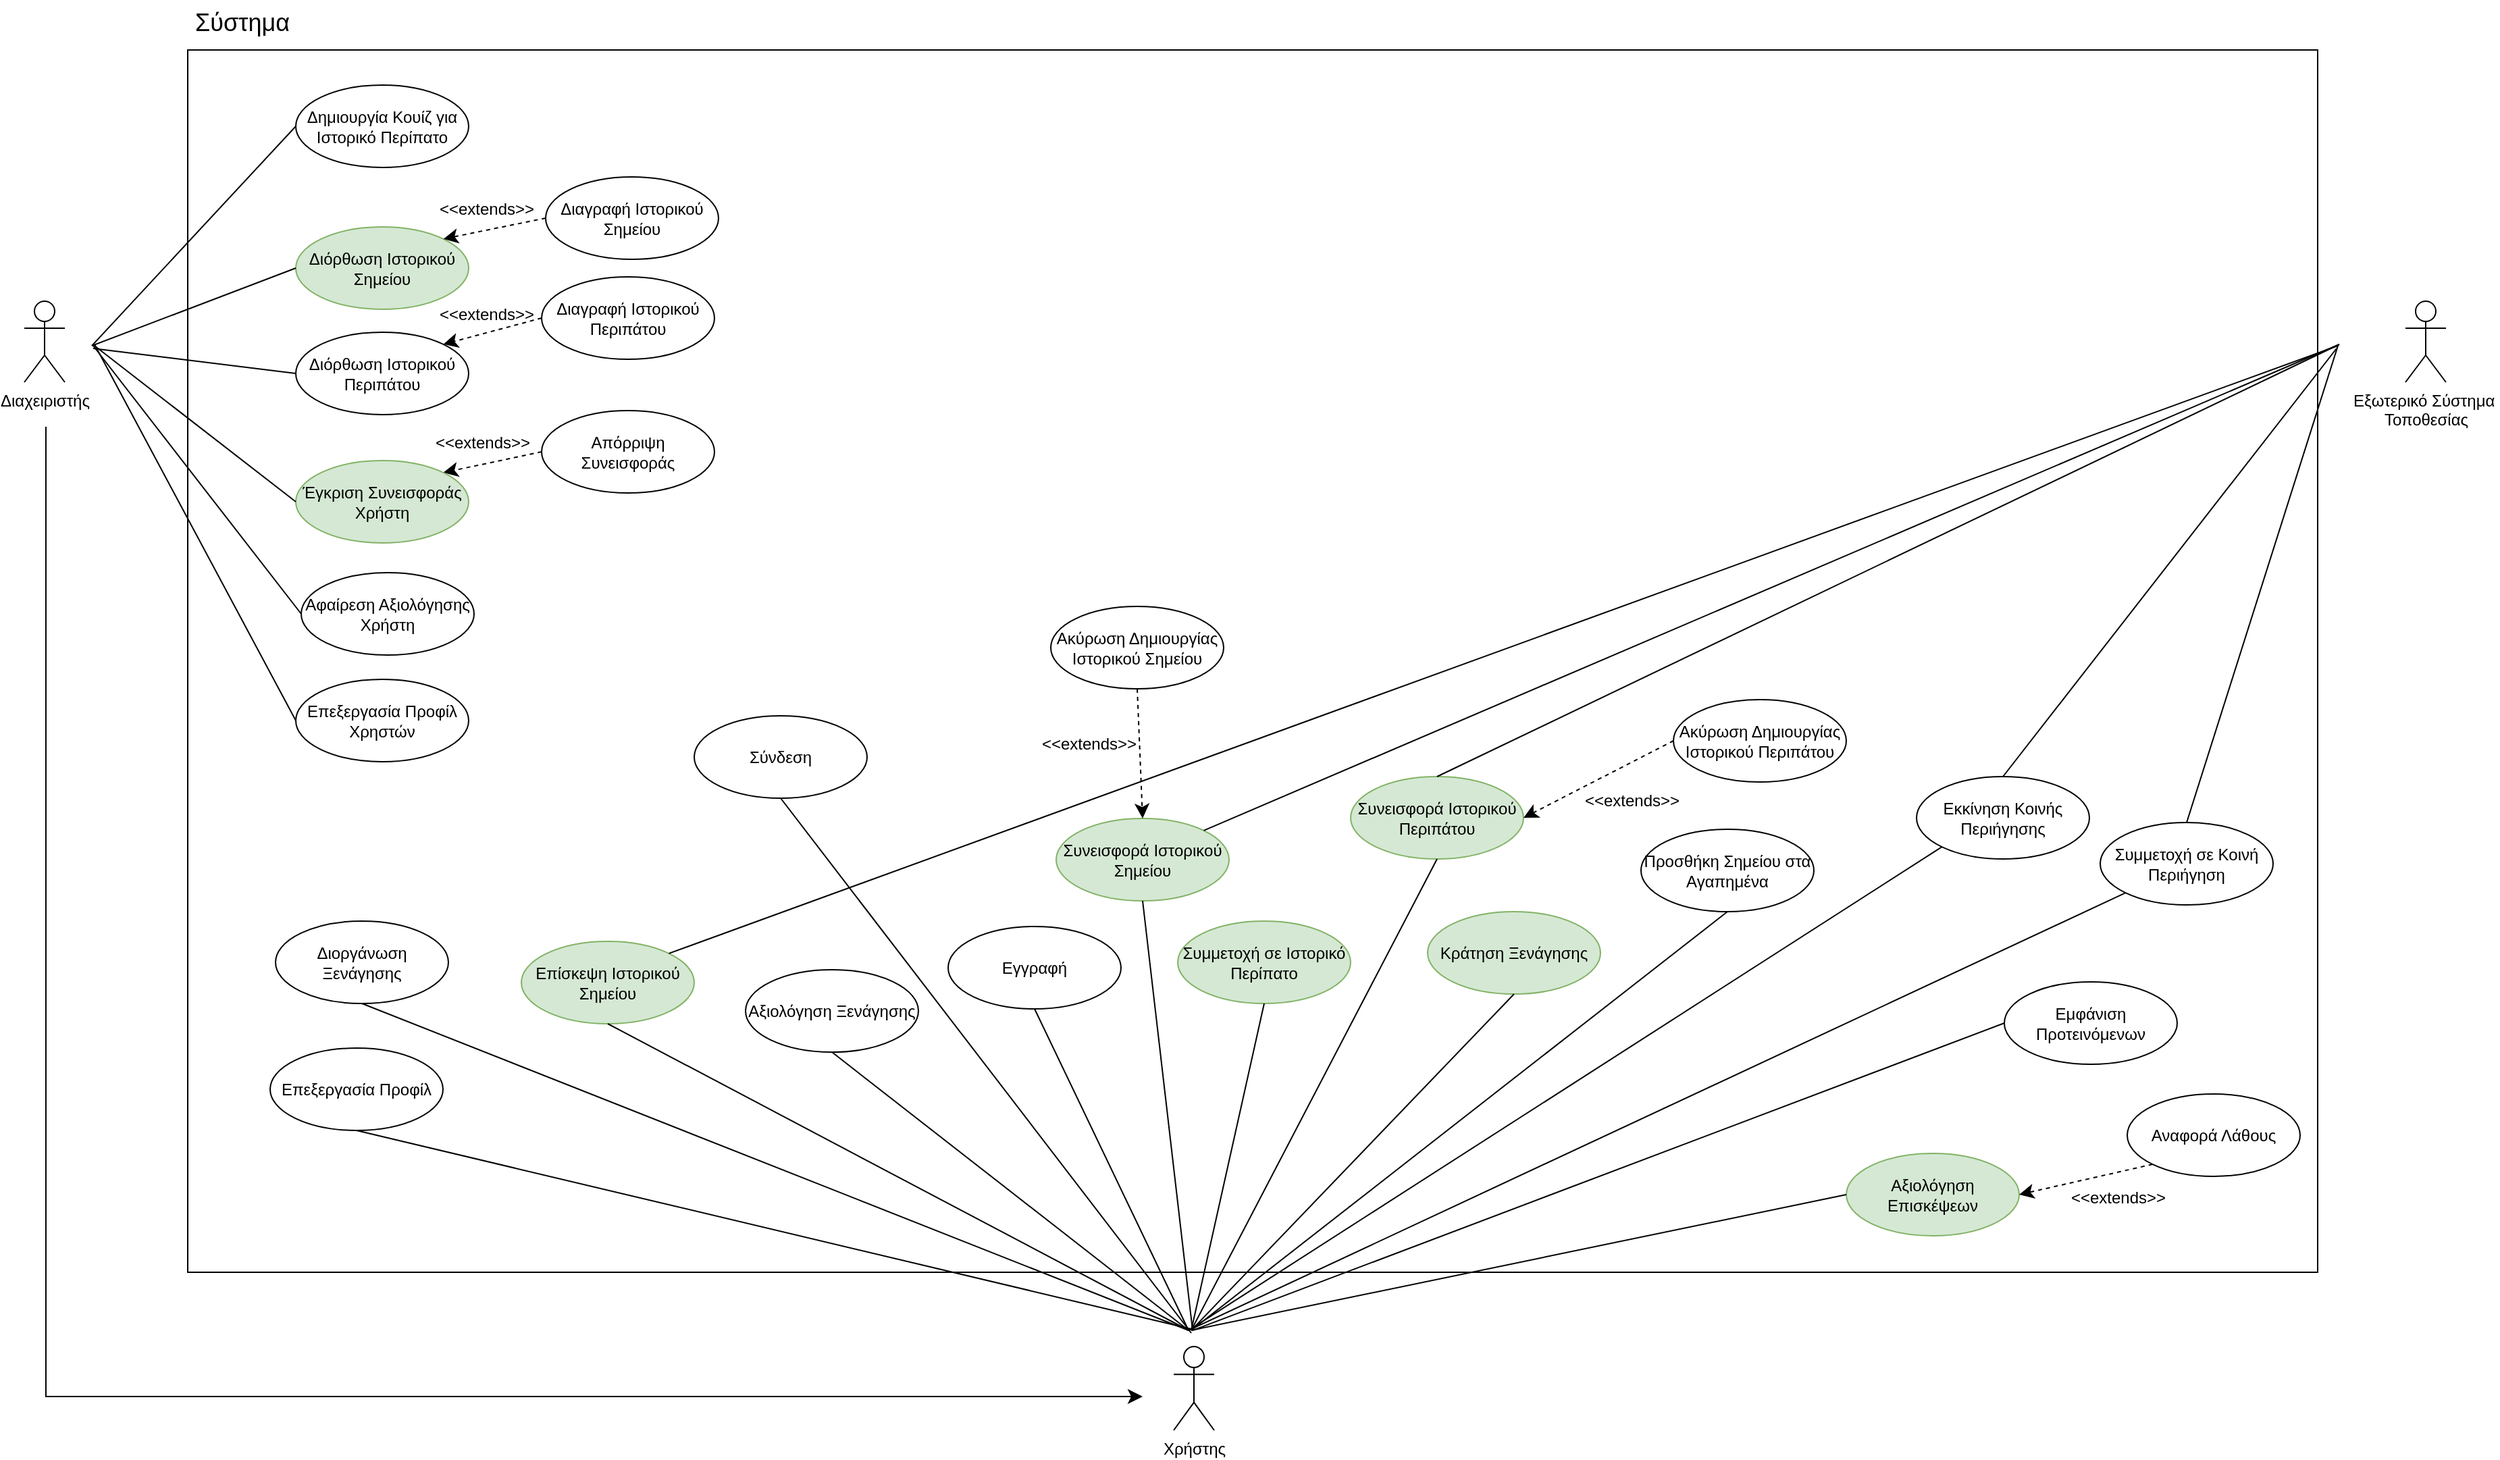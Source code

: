 <mxfile version="24.2.3" type="device">
  <diagram name="Page-1" id="uMqA1R6x-6Gs1QEI-oIA">
    <mxGraphModel dx="2309" dy="1489" grid="0" gridSize="10" guides="1" tooltips="1" connect="1" arrows="1" fold="1" page="0" pageScale="1" pageWidth="827" pageHeight="1169" math="0" shadow="0">
      <root>
        <mxCell id="0" />
        <mxCell id="1" parent="0" />
        <mxCell id="FWMYH-VB2yFF3loCDDfO-70" value="" style="rounded=0;whiteSpace=wrap;html=1;fillColor=none;" parent="1" vertex="1">
          <mxGeometry x="-171" y="-266" width="1577" height="905" as="geometry" />
        </mxCell>
        <mxCell id="FWMYH-VB2yFF3loCDDfO-71" value="Δημιουργία Κουίζ για&lt;br&gt;Ιστορικό Περίπατο" style="ellipse;whiteSpace=wrap;html=1;" parent="1" vertex="1">
          <mxGeometry x="-91" y="-240" width="128" height="61" as="geometry" />
        </mxCell>
        <mxCell id="FWMYH-VB2yFF3loCDDfO-72" value="Διαχειριστής" style="shape=umlActor;verticalLabelPosition=bottom;verticalAlign=top;html=1;outlineConnect=0;" parent="1" vertex="1">
          <mxGeometry x="-292" y="-80" width="30" height="60" as="geometry" />
        </mxCell>
        <mxCell id="FWMYH-VB2yFF3loCDDfO-73" value="Χρήστης" style="shape=umlActor;verticalLabelPosition=bottom;verticalAlign=top;html=1;outlineConnect=0;" parent="1" vertex="1">
          <mxGeometry x="559" y="694" width="30" height="62" as="geometry" />
        </mxCell>
        <mxCell id="FWMYH-VB2yFF3loCDDfO-74" value="&lt;div&gt;Εξωτερικό Σύστημα&amp;nbsp;&lt;/div&gt;&lt;div&gt;Τοποθεσίας&lt;/div&gt;" style="shape=umlActor;verticalLabelPosition=bottom;verticalAlign=top;html=1;outlineConnect=0;" parent="1" vertex="1">
          <mxGeometry x="1471" y="-80" width="30" height="60" as="geometry" />
        </mxCell>
        <mxCell id="FWMYH-VB2yFF3loCDDfO-75" value="Διόρθωση Ιστορικού Σημείου" style="ellipse;whiteSpace=wrap;html=1;fillColor=#d5e8d4;strokeColor=#82b366;" parent="1" vertex="1">
          <mxGeometry x="-91" y="-135" width="128" height="61" as="geometry" />
        </mxCell>
        <mxCell id="FWMYH-VB2yFF3loCDDfO-76" value="Διαγραφή Ιστορικού Σημείου" style="ellipse;whiteSpace=wrap;html=1;" parent="1" vertex="1">
          <mxGeometry x="94" y="-172" width="128" height="61" as="geometry" />
        </mxCell>
        <mxCell id="FWMYH-VB2yFF3loCDDfO-77" style="edgeStyle=none;curved=1;rounded=0;orthogonalLoop=1;jettySize=auto;html=1;exitX=0;exitY=0.5;exitDx=0;exitDy=0;entryX=1;entryY=0;entryDx=0;entryDy=0;fontSize=12;startSize=8;endSize=8;dashed=1;" parent="1" source="FWMYH-VB2yFF3loCDDfO-78" target="FWMYH-VB2yFF3loCDDfO-80" edge="1">
          <mxGeometry relative="1" as="geometry" />
        </mxCell>
        <mxCell id="FWMYH-VB2yFF3loCDDfO-78" value="Απόρριψη Συνεισφοράς" style="ellipse;whiteSpace=wrap;html=1;" parent="1" vertex="1">
          <mxGeometry x="91" y="1" width="128" height="61" as="geometry" />
        </mxCell>
        <mxCell id="FWMYH-VB2yFF3loCDDfO-80" value="Έγκριση Συνεισφοράς Χρήστη" style="ellipse;whiteSpace=wrap;html=1;fillColor=#d5e8d4;strokeColor=#82b366;" parent="1" vertex="1">
          <mxGeometry x="-91" y="38" width="128" height="61" as="geometry" />
        </mxCell>
        <mxCell id="FWMYH-VB2yFF3loCDDfO-81" value="Αφαίρεση Αξιολόγησης Χρήστη" style="ellipse;whiteSpace=wrap;html=1;" parent="1" vertex="1">
          <mxGeometry x="-87" y="121" width="128" height="61" as="geometry" />
        </mxCell>
        <mxCell id="FWMYH-VB2yFF3loCDDfO-82" value="Επεξεργασία Προφίλ Χρηστών" style="ellipse;whiteSpace=wrap;html=1;" parent="1" vertex="1">
          <mxGeometry x="-91" y="200" width="128" height="61" as="geometry" />
        </mxCell>
        <mxCell id="FWMYH-VB2yFF3loCDDfO-83" value="" style="endArrow=none;html=1;rounded=0;fontSize=12;startSize=8;endSize=8;curved=1;entryX=0;entryY=0.5;entryDx=0;entryDy=0;" parent="1" target="FWMYH-VB2yFF3loCDDfO-71" edge="1">
          <mxGeometry width="50" height="50" relative="1" as="geometry">
            <mxPoint x="-242" y="-47" as="sourcePoint" />
            <mxPoint x="-115" y="-108" as="targetPoint" />
          </mxGeometry>
        </mxCell>
        <mxCell id="FWMYH-VB2yFF3loCDDfO-84" value="" style="endArrow=none;html=1;rounded=0;fontSize=12;startSize=8;endSize=8;curved=1;entryX=0;entryY=0.5;entryDx=0;entryDy=0;" parent="1" target="FWMYH-VB2yFF3loCDDfO-75" edge="1">
          <mxGeometry width="50" height="50" relative="1" as="geometry">
            <mxPoint x="-242" y="-47" as="sourcePoint" />
            <mxPoint x="-115" y="-108" as="targetPoint" />
          </mxGeometry>
        </mxCell>
        <mxCell id="FWMYH-VB2yFF3loCDDfO-85" value="" style="endArrow=none;html=1;rounded=0;fontSize=12;startSize=8;endSize=8;curved=1;entryX=0;entryY=0.5;entryDx=0;entryDy=0;" parent="1" target="FWMYH-VB2yFF3loCDDfO-81" edge="1">
          <mxGeometry width="50" height="50" relative="1" as="geometry">
            <mxPoint x="-241" y="-47" as="sourcePoint" />
            <mxPoint x="-230" y="92" as="targetPoint" />
          </mxGeometry>
        </mxCell>
        <mxCell id="FWMYH-VB2yFF3loCDDfO-86" value="" style="endArrow=none;html=1;rounded=0;fontSize=12;startSize=8;endSize=8;curved=1;entryX=0.5;entryY=1;entryDx=0;entryDy=0;" parent="1" target="FWMYH-VB2yFF3loCDDfO-93" edge="1">
          <mxGeometry width="50" height="50" relative="1" as="geometry">
            <mxPoint x="570" y="682" as="sourcePoint" />
            <mxPoint x="-148" y="374" as="targetPoint" />
          </mxGeometry>
        </mxCell>
        <mxCell id="FWMYH-VB2yFF3loCDDfO-87" value="" style="endArrow=none;html=1;rounded=0;fontSize=12;startSize=8;endSize=8;curved=1;entryX=0;entryY=0.5;entryDx=0;entryDy=0;" parent="1" target="FWMYH-VB2yFF3loCDDfO-80" edge="1">
          <mxGeometry width="50" height="50" relative="1" as="geometry">
            <mxPoint x="-240" y="-47" as="sourcePoint" />
            <mxPoint x="-139" y="40" as="targetPoint" />
          </mxGeometry>
        </mxCell>
        <mxCell id="FWMYH-VB2yFF3loCDDfO-88" value="" style="endArrow=none;html=1;rounded=0;fontSize=12;startSize=8;endSize=8;curved=1;entryX=0;entryY=0.5;entryDx=0;entryDy=0;" parent="1" target="FWMYH-VB2yFF3loCDDfO-82" edge="1">
          <mxGeometry width="50" height="50" relative="1" as="geometry">
            <mxPoint x="-240" y="-48" as="sourcePoint" />
            <mxPoint x="-117" y="192" as="targetPoint" />
          </mxGeometry>
        </mxCell>
        <mxCell id="FWMYH-VB2yFF3loCDDfO-89" style="edgeStyle=none;curved=1;rounded=0;orthogonalLoop=1;jettySize=auto;html=1;exitX=0;exitY=0.5;exitDx=0;exitDy=0;entryX=1;entryY=0;entryDx=0;entryDy=0;fontSize=12;startSize=8;endSize=8;dashed=1;" parent="1" source="FWMYH-VB2yFF3loCDDfO-76" target="FWMYH-VB2yFF3loCDDfO-75" edge="1">
          <mxGeometry relative="1" as="geometry">
            <mxPoint x="89" y="-103" as="sourcePoint" />
            <mxPoint x="25" y="-69" as="targetPoint" />
          </mxGeometry>
        </mxCell>
        <mxCell id="FWMYH-VB2yFF3loCDDfO-91" value="&lt;font style=&quot;font-size: 12px;&quot;&gt;&amp;lt;&amp;lt;&lt;font style=&quot;font-size: 12px;&quot;&gt;extends&amp;gt;&amp;gt;&lt;/font&gt;&lt;/font&gt;" style="text;html=1;align=center;verticalAlign=middle;resizable=0;points=[];autosize=1;strokeColor=none;fillColor=none;fontSize=16;" parent="1" vertex="1">
          <mxGeometry x="3" y="7" width="88" height="31" as="geometry" />
        </mxCell>
        <mxCell id="FWMYH-VB2yFF3loCDDfO-92" value="&lt;font style=&quot;font-size: 12px;&quot;&gt;&amp;lt;&amp;lt;&lt;font style=&quot;font-size: 12px;&quot;&gt;extends&amp;gt;&amp;gt;&lt;/font&gt;&lt;/font&gt;" style="text;html=1;align=center;verticalAlign=middle;resizable=0;points=[];autosize=1;strokeColor=none;fillColor=none;fontSize=16;" parent="1" vertex="1">
          <mxGeometry x="6" y="-166" width="88" height="31" as="geometry" />
        </mxCell>
        <mxCell id="FWMYH-VB2yFF3loCDDfO-93" value="Διοργάνωση Ξενάγησης" style="ellipse;whiteSpace=wrap;html=1;" parent="1" vertex="1">
          <mxGeometry x="-106" y="379" width="128" height="61" as="geometry" />
        </mxCell>
        <mxCell id="FWMYH-VB2yFF3loCDDfO-94" value="Επεξεργασία Προφίλ" style="ellipse;whiteSpace=wrap;html=1;" parent="1" vertex="1">
          <mxGeometry x="-110" y="473" width="128" height="61" as="geometry" />
        </mxCell>
        <mxCell id="FWMYH-VB2yFF3loCDDfO-95" value="Επίσκεψη Ιστορικού Σημείου" style="ellipse;whiteSpace=wrap;html=1;fillColor=#d5e8d4;strokeColor=#82b366;" parent="1" vertex="1">
          <mxGeometry x="76" y="394" width="128" height="61" as="geometry" />
        </mxCell>
        <mxCell id="FWMYH-VB2yFF3loCDDfO-97" value="Σύνδεση" style="ellipse;whiteSpace=wrap;html=1;" parent="1" vertex="1">
          <mxGeometry x="204" y="227" width="128" height="61" as="geometry" />
        </mxCell>
        <mxCell id="FWMYH-VB2yFF3loCDDfO-98" value="Αξιολόγηση Ξενάγησης" style="ellipse;whiteSpace=wrap;html=1;" parent="1" vertex="1">
          <mxGeometry x="242" y="415" width="128" height="61" as="geometry" />
        </mxCell>
        <mxCell id="FWMYH-VB2yFF3loCDDfO-99" value="Συνεισφορά Ιστορικού Σημείου" style="ellipse;whiteSpace=wrap;html=1;fillColor=#d5e8d4;strokeColor=#82b366;" parent="1" vertex="1">
          <mxGeometry x="472" y="303" width="128" height="61" as="geometry" />
        </mxCell>
        <mxCell id="FWMYH-VB2yFF3loCDDfO-100" value="Συμμετοχή σε Ιστορικό Περίπατο" style="ellipse;whiteSpace=wrap;html=1;fillColor=#d5e8d4;strokeColor=#82b366;" parent="1" vertex="1">
          <mxGeometry x="562" y="379" width="128" height="61" as="geometry" />
        </mxCell>
        <mxCell id="FWMYH-VB2yFF3loCDDfO-101" value="Συνεισφορά Ιστορικού Περιπάτου" style="ellipse;whiteSpace=wrap;html=1;fillColor=#d5e8d4;strokeColor=#82b366;" parent="1" vertex="1">
          <mxGeometry x="690" y="272" width="128" height="61" as="geometry" />
        </mxCell>
        <mxCell id="FWMYH-VB2yFF3loCDDfO-102" value="Κράτηση Ξενάγησης" style="ellipse;whiteSpace=wrap;html=1;fillColor=#d5e8d4;strokeColor=#82b366;" parent="1" vertex="1">
          <mxGeometry x="747" y="372" width="128" height="61" as="geometry" />
        </mxCell>
        <mxCell id="FWMYH-VB2yFF3loCDDfO-104" style="edgeStyle=none;curved=1;rounded=0;orthogonalLoop=1;jettySize=auto;html=1;exitX=0;exitY=0.5;exitDx=0;exitDy=0;entryX=1;entryY=0.5;entryDx=0;entryDy=0;fontSize=12;startSize=8;endSize=8;dashed=1;" parent="1" source="FWMYH-VB2yFF3loCDDfO-105" target="FWMYH-VB2yFF3loCDDfO-101" edge="1">
          <mxGeometry relative="1" as="geometry" />
        </mxCell>
        <mxCell id="FWMYH-VB2yFF3loCDDfO-105" value="Ακύρωση Δημιουργίας Ιστορικού Περιπάτου" style="ellipse;whiteSpace=wrap;html=1;" parent="1" vertex="1">
          <mxGeometry x="929" y="215" width="128" height="61" as="geometry" />
        </mxCell>
        <mxCell id="FWMYH-VB2yFF3loCDDfO-106" style="edgeStyle=none;curved=1;rounded=0;orthogonalLoop=1;jettySize=auto;html=1;exitX=0.5;exitY=1;exitDx=0;exitDy=0;entryX=0.5;entryY=0;entryDx=0;entryDy=0;fontSize=12;startSize=8;endSize=8;dashed=1;" parent="1" source="FWMYH-VB2yFF3loCDDfO-107" target="FWMYH-VB2yFF3loCDDfO-99" edge="1">
          <mxGeometry relative="1" as="geometry" />
        </mxCell>
        <mxCell id="FWMYH-VB2yFF3loCDDfO-107" value="Ακύρωση Δημιουργίας Ιστορικού Σημείου" style="ellipse;whiteSpace=wrap;html=1;" parent="1" vertex="1">
          <mxGeometry x="468" y="146" width="128" height="61" as="geometry" />
        </mxCell>
        <mxCell id="FWMYH-VB2yFF3loCDDfO-108" value="Προσθήκη Σημείου στα Αγαπημένα" style="ellipse;whiteSpace=wrap;html=1;" parent="1" vertex="1">
          <mxGeometry x="905" y="311" width="128" height="61" as="geometry" />
        </mxCell>
        <mxCell id="FWMYH-VB2yFF3loCDDfO-109" value="Εκκίνηση Κοινής Περιήγησης" style="ellipse;whiteSpace=wrap;html=1;" parent="1" vertex="1">
          <mxGeometry x="1109" y="272" width="128" height="61" as="geometry" />
        </mxCell>
        <mxCell id="FWMYH-VB2yFF3loCDDfO-110" value="Συμμετοχή σε Κοινή Περιήγηση" style="ellipse;whiteSpace=wrap;html=1;" parent="1" vertex="1">
          <mxGeometry x="1245" y="306" width="128" height="61" as="geometry" />
        </mxCell>
        <mxCell id="FWMYH-VB2yFF3loCDDfO-111" value="Αξιολόγηση Επισκέψεων" style="ellipse;whiteSpace=wrap;html=1;fillColor=#d5e8d4;strokeColor=#82b366;" parent="1" vertex="1">
          <mxGeometry x="1057" y="551" width="128" height="61" as="geometry" />
        </mxCell>
        <mxCell id="FWMYH-VB2yFF3loCDDfO-112" value="" style="endArrow=none;html=1;rounded=0;fontSize=12;startSize=8;endSize=8;curved=1;entryX=0.5;entryY=1;entryDx=0;entryDy=0;" parent="1" target="FWMYH-VB2yFF3loCDDfO-95" edge="1">
          <mxGeometry width="50" height="50" relative="1" as="geometry">
            <mxPoint x="570" y="682" as="sourcePoint" />
            <mxPoint x="443" y="541" as="targetPoint" />
          </mxGeometry>
        </mxCell>
        <mxCell id="FWMYH-VB2yFF3loCDDfO-113" value="" style="endArrow=none;html=1;rounded=0;fontSize=12;startSize=8;endSize=8;curved=1;entryX=0.5;entryY=1;entryDx=0;entryDy=0;" parent="1" target="FWMYH-VB2yFF3loCDDfO-98" edge="1">
          <mxGeometry width="50" height="50" relative="1" as="geometry">
            <mxPoint x="570" y="682" as="sourcePoint" />
            <mxPoint x="443" y="543" as="targetPoint" />
          </mxGeometry>
        </mxCell>
        <mxCell id="FWMYH-VB2yFF3loCDDfO-114" value="" style="endArrow=none;html=1;rounded=0;fontSize=12;startSize=8;endSize=8;curved=1;entryX=0.5;entryY=1;entryDx=0;entryDy=0;" parent="1" target="FWMYH-VB2yFF3loCDDfO-97" edge="1">
          <mxGeometry width="50" height="50" relative="1" as="geometry">
            <mxPoint x="572" y="684" as="sourcePoint" />
            <mxPoint x="871.373" y="495.998" as="targetPoint" />
          </mxGeometry>
        </mxCell>
        <mxCell id="FWMYH-VB2yFF3loCDDfO-115" value="" style="endArrow=none;html=1;rounded=0;fontSize=12;startSize=8;endSize=8;curved=1;entryX=0.5;entryY=1;entryDx=0;entryDy=0;" parent="1" target="FWMYH-VB2yFF3loCDDfO-100" edge="1">
          <mxGeometry width="50" height="50" relative="1" as="geometry">
            <mxPoint x="572" y="682" as="sourcePoint" />
            <mxPoint x="445" y="543" as="targetPoint" />
          </mxGeometry>
        </mxCell>
        <mxCell id="FWMYH-VB2yFF3loCDDfO-116" value="" style="endArrow=none;html=1;rounded=0;fontSize=12;startSize=8;endSize=8;curved=1;entryX=0.5;entryY=1;entryDx=0;entryDy=0;" parent="1" target="FWMYH-VB2yFF3loCDDfO-94" edge="1">
          <mxGeometry width="50" height="50" relative="1" as="geometry">
            <mxPoint x="572" y="681" as="sourcePoint" />
            <mxPoint x="443" y="541" as="targetPoint" />
          </mxGeometry>
        </mxCell>
        <mxCell id="FWMYH-VB2yFF3loCDDfO-117" value="" style="endArrow=none;html=1;rounded=0;fontSize=12;startSize=8;endSize=8;curved=1;entryX=0.5;entryY=1;entryDx=0;entryDy=0;" parent="1" target="FWMYH-VB2yFF3loCDDfO-102" edge="1">
          <mxGeometry width="50" height="50" relative="1" as="geometry">
            <mxPoint x="572" y="682" as="sourcePoint" />
            <mxPoint x="753" y="549" as="targetPoint" />
          </mxGeometry>
        </mxCell>
        <mxCell id="FWMYH-VB2yFF3loCDDfO-119" value="" style="endArrow=none;html=1;rounded=0;fontSize=12;startSize=8;endSize=8;curved=1;entryX=0;entryY=1;entryDx=0;entryDy=0;" parent="1" target="FWMYH-VB2yFF3loCDDfO-110" edge="1">
          <mxGeometry width="50" height="50" relative="1" as="geometry">
            <mxPoint x="570" y="682" as="sourcePoint" />
            <mxPoint x="1250" y="405" as="targetPoint" />
          </mxGeometry>
        </mxCell>
        <mxCell id="FWMYH-VB2yFF3loCDDfO-120" value="" style="endArrow=none;html=1;rounded=0;fontSize=12;startSize=8;endSize=8;curved=1;entryX=0.5;entryY=1;entryDx=0;entryDy=0;" parent="1" target="FWMYH-VB2yFF3loCDDfO-108" edge="1">
          <mxGeometry width="50" height="50" relative="1" as="geometry">
            <mxPoint x="572" y="682" as="sourcePoint" />
            <mxPoint x="897" y="591" as="targetPoint" />
          </mxGeometry>
        </mxCell>
        <mxCell id="FWMYH-VB2yFF3loCDDfO-121" value="" style="endArrow=none;html=1;rounded=0;fontSize=12;startSize=8;endSize=8;curved=1;entryX=0.5;entryY=1;entryDx=0;entryDy=0;" parent="1" target="FWMYH-VB2yFF3loCDDfO-101" edge="1">
          <mxGeometry width="50" height="50" relative="1" as="geometry">
            <mxPoint x="572" y="682" as="sourcePoint" />
            <mxPoint x="743" y="340" as="targetPoint" />
          </mxGeometry>
        </mxCell>
        <mxCell id="FWMYH-VB2yFF3loCDDfO-122" value="" style="endArrow=none;html=1;rounded=0;fontSize=12;startSize=8;endSize=8;curved=1;entryX=0;entryY=0.5;entryDx=0;entryDy=0;" parent="1" target="FWMYH-VB2yFF3loCDDfO-111" edge="1">
          <mxGeometry width="50" height="50" relative="1" as="geometry">
            <mxPoint x="572" y="682" as="sourcePoint" />
            <mxPoint x="1146" y="568" as="targetPoint" />
          </mxGeometry>
        </mxCell>
        <mxCell id="FWMYH-VB2yFF3loCDDfO-123" value="" style="endArrow=none;html=1;rounded=0;fontSize=12;startSize=8;endSize=8;curved=1;exitX=0.5;exitY=1;exitDx=0;exitDy=0;" parent="1" source="FWMYH-VB2yFF3loCDDfO-99" edge="1">
          <mxGeometry width="50" height="50" relative="1" as="geometry">
            <mxPoint x="632" y="374" as="sourcePoint" />
            <mxPoint x="573" y="682" as="targetPoint" />
          </mxGeometry>
        </mxCell>
        <mxCell id="FWMYH-VB2yFF3loCDDfO-124" value="" style="endArrow=none;html=1;rounded=0;fontSize=12;startSize=8;endSize=8;curved=1;entryX=0;entryY=1;entryDx=0;entryDy=0;" parent="1" target="FWMYH-VB2yFF3loCDDfO-109" edge="1">
          <mxGeometry width="50" height="50" relative="1" as="geometry">
            <mxPoint x="570" y="682" as="sourcePoint" />
            <mxPoint x="963" y="695" as="targetPoint" />
          </mxGeometry>
        </mxCell>
        <mxCell id="FWMYH-VB2yFF3loCDDfO-125" value="" style="endArrow=none;html=1;rounded=0;fontSize=12;startSize=8;endSize=8;curved=1;exitX=1;exitY=0;exitDx=0;exitDy=0;" parent="1" source="FWMYH-VB2yFF3loCDDfO-95" edge="1">
          <mxGeometry width="50" height="50" relative="1" as="geometry">
            <mxPoint x="301" y="99" as="sourcePoint" />
            <mxPoint x="1421" y="-47" as="targetPoint" />
          </mxGeometry>
        </mxCell>
        <mxCell id="FWMYH-VB2yFF3loCDDfO-126" value="" style="endArrow=none;html=1;rounded=0;fontSize=12;startSize=8;endSize=8;curved=1;exitX=0.5;exitY=0;exitDx=0;exitDy=0;" parent="1" source="FWMYH-VB2yFF3loCDDfO-101" edge="1">
          <mxGeometry width="50" height="50" relative="1" as="geometry">
            <mxPoint x="655" y="-67" as="sourcePoint" />
            <mxPoint x="1422" y="-48" as="targetPoint" />
          </mxGeometry>
        </mxCell>
        <mxCell id="FWMYH-VB2yFF3loCDDfO-127" value="" style="endArrow=none;html=1;rounded=0;fontSize=12;startSize=8;endSize=8;curved=1;exitX=1;exitY=0;exitDx=0;exitDy=0;" parent="1" source="FWMYH-VB2yFF3loCDDfO-99" edge="1">
          <mxGeometry width="50" height="50" relative="1" as="geometry">
            <mxPoint x="895" y="-5" as="sourcePoint" />
            <mxPoint x="1422" y="-48" as="targetPoint" />
          </mxGeometry>
        </mxCell>
        <mxCell id="FWMYH-VB2yFF3loCDDfO-128" value="" style="endArrow=none;html=1;rounded=0;fontSize=12;startSize=8;endSize=8;curved=1;entryX=0.5;entryY=0;entryDx=0;entryDy=0;" parent="1" target="FWMYH-VB2yFF3loCDDfO-110" edge="1">
          <mxGeometry width="50" height="50" relative="1" as="geometry">
            <mxPoint x="1421" y="-47" as="sourcePoint" />
            <mxPoint x="559" y="-145" as="targetPoint" />
          </mxGeometry>
        </mxCell>
        <mxCell id="FWMYH-VB2yFF3loCDDfO-129" value="" style="endArrow=none;html=1;rounded=0;fontSize=12;startSize=8;endSize=8;curved=1;entryX=0.5;entryY=0;entryDx=0;entryDy=0;" parent="1" target="FWMYH-VB2yFF3loCDDfO-109" edge="1">
          <mxGeometry width="50" height="50" relative="1" as="geometry">
            <mxPoint x="1420" y="-45" as="sourcePoint" />
            <mxPoint x="1463" y="230" as="targetPoint" />
          </mxGeometry>
        </mxCell>
        <mxCell id="FWMYH-VB2yFF3loCDDfO-130" value="&lt;font style=&quot;font-size: 12px;&quot;&gt;&amp;lt;&amp;lt;&lt;font style=&quot;font-size: 12px;&quot;&gt;extends&amp;gt;&amp;gt;&lt;/font&gt;&lt;/font&gt;" style="text;html=1;align=center;verticalAlign=middle;resizable=0;points=[];autosize=1;strokeColor=none;fillColor=none;fontSize=16;" parent="1" vertex="1">
          <mxGeometry x="452" y="230" width="88" height="31" as="geometry" />
        </mxCell>
        <mxCell id="FWMYH-VB2yFF3loCDDfO-131" value="&lt;font style=&quot;font-size: 12px;&quot;&gt;&amp;lt;&amp;lt;&lt;font style=&quot;font-size: 12px;&quot;&gt;extends&amp;gt;&amp;gt;&lt;/font&gt;&lt;/font&gt;" style="text;html=1;align=center;verticalAlign=middle;resizable=0;points=[];autosize=1;strokeColor=none;fillColor=none;fontSize=16;" parent="1" vertex="1">
          <mxGeometry x="854" y="272" width="88" height="31" as="geometry" />
        </mxCell>
        <mxCell id="FWMYH-VB2yFF3loCDDfO-132" value="&lt;font style=&quot;font-size: 18px;&quot;&gt;Σύστημα&lt;/font&gt;" style="text;html=1;align=center;verticalAlign=middle;resizable=0;points=[];autosize=1;strokeColor=none;fillColor=none;fontSize=16;" parent="1" vertex="1">
          <mxGeometry x="-175" y="-303" width="88" height="34" as="geometry" />
        </mxCell>
        <mxCell id="FWMYH-VB2yFF3loCDDfO-133" value="" style="edgeStyle=segmentEdgeStyle;endArrow=classic;html=1;curved=0;rounded=0;endSize=8;startSize=8;fontSize=12;" parent="1" edge="1">
          <mxGeometry width="50" height="50" relative="1" as="geometry">
            <mxPoint x="-276" y="13" as="sourcePoint" />
            <mxPoint x="536" y="731" as="targetPoint" />
            <Array as="points">
              <mxPoint x="-276" y="731" />
            </Array>
          </mxGeometry>
        </mxCell>
        <mxCell id="FWMYH-VB2yFF3loCDDfO-139" value="Διόρθωση Ιστορικού Περιπάτου" style="ellipse;whiteSpace=wrap;html=1;" parent="1" vertex="1">
          <mxGeometry x="-91" y="-57" width="128" height="61" as="geometry" />
        </mxCell>
        <mxCell id="FWMYH-VB2yFF3loCDDfO-142" style="edgeStyle=none;curved=1;rounded=0;orthogonalLoop=1;jettySize=auto;html=1;exitX=0;exitY=0.5;exitDx=0;exitDy=0;fontSize=12;startSize=8;endSize=8;entryX=1;entryY=0;entryDx=0;entryDy=0;dashed=1;" parent="1" source="FWMYH-VB2yFF3loCDDfO-140" target="FWMYH-VB2yFF3loCDDfO-139" edge="1">
          <mxGeometry relative="1" as="geometry" />
        </mxCell>
        <mxCell id="FWMYH-VB2yFF3loCDDfO-140" value="Διαγραφή Ιστορικού Περιπάτου" style="ellipse;whiteSpace=wrap;html=1;" parent="1" vertex="1">
          <mxGeometry x="91" y="-98" width="128" height="61" as="geometry" />
        </mxCell>
        <mxCell id="FWMYH-VB2yFF3loCDDfO-143" value="&lt;font style=&quot;font-size: 12px;&quot;&gt;&amp;lt;&amp;lt;&lt;font style=&quot;font-size: 12px;&quot;&gt;extends&amp;gt;&amp;gt;&lt;/font&gt;&lt;/font&gt;" style="text;html=1;align=center;verticalAlign=middle;resizable=0;points=[];autosize=1;strokeColor=none;fillColor=none;fontSize=16;" parent="1" vertex="1">
          <mxGeometry x="6" y="-88" width="88" height="31" as="geometry" />
        </mxCell>
        <mxCell id="FWMYH-VB2yFF3loCDDfO-144" value="Εγγραφή" style="ellipse;whiteSpace=wrap;html=1;" parent="1" vertex="1">
          <mxGeometry x="392" y="383" width="128" height="61" as="geometry" />
        </mxCell>
        <mxCell id="FWMYH-VB2yFF3loCDDfO-145" value="" style="endArrow=none;html=1;rounded=0;fontSize=12;startSize=8;endSize=8;curved=1;entryX=0.5;entryY=1;entryDx=0;entryDy=0;" parent="1" target="FWMYH-VB2yFF3loCDDfO-144" edge="1">
          <mxGeometry width="50" height="50" relative="1" as="geometry">
            <mxPoint x="570" y="682" as="sourcePoint" />
            <mxPoint x="522" y="281" as="targetPoint" />
          </mxGeometry>
        </mxCell>
        <mxCell id="FWMYH-VB2yFF3loCDDfO-149" value="" style="endArrow=none;html=1;rounded=0;fontSize=12;startSize=8;endSize=8;curved=1;entryX=0;entryY=0.5;entryDx=0;entryDy=0;" parent="1" target="FWMYH-VB2yFF3loCDDfO-139" edge="1">
          <mxGeometry width="50" height="50" relative="1" as="geometry">
            <mxPoint x="-241" y="-45" as="sourcePoint" />
            <mxPoint x="-81" y="-94" as="targetPoint" />
          </mxGeometry>
        </mxCell>
        <mxCell id="TPXdwGZAqaj-iqxkzzhD-2" style="edgeStyle=none;curved=1;rounded=0;orthogonalLoop=1;jettySize=auto;html=1;exitX=0;exitY=1;exitDx=0;exitDy=0;entryX=1;entryY=0.5;entryDx=0;entryDy=0;fontSize=12;startSize=8;endSize=8;dashed=1;" edge="1" parent="1" source="TPXdwGZAqaj-iqxkzzhD-1" target="FWMYH-VB2yFF3loCDDfO-111">
          <mxGeometry relative="1" as="geometry" />
        </mxCell>
        <mxCell id="TPXdwGZAqaj-iqxkzzhD-1" value="Αναφορά Λάθους" style="ellipse;whiteSpace=wrap;html=1;" vertex="1" parent="1">
          <mxGeometry x="1265" y="507" width="128" height="61" as="geometry" />
        </mxCell>
        <mxCell id="TPXdwGZAqaj-iqxkzzhD-3" value="&lt;font style=&quot;font-size: 12px;&quot;&gt;&amp;lt;&amp;lt;&lt;font style=&quot;font-size: 12px;&quot;&gt;extends&amp;gt;&amp;gt;&lt;/font&gt;&lt;/font&gt;" style="text;html=1;align=center;verticalAlign=middle;resizable=0;points=[];autosize=1;strokeColor=none;fillColor=none;fontSize=16;" vertex="1" parent="1">
          <mxGeometry x="1214" y="566" width="88" height="31" as="geometry" />
        </mxCell>
        <mxCell id="TPXdwGZAqaj-iqxkzzhD-4" value="Εμφάνιση Προτεινόμενων" style="ellipse;whiteSpace=wrap;html=1;" vertex="1" parent="1">
          <mxGeometry x="1174" y="424" width="128" height="61" as="geometry" />
        </mxCell>
        <mxCell id="TPXdwGZAqaj-iqxkzzhD-5" value="" style="endArrow=none;html=1;rounded=0;fontSize=12;startSize=8;endSize=8;curved=1;entryX=0;entryY=0.5;entryDx=0;entryDy=0;" edge="1" parent="1" target="TPXdwGZAqaj-iqxkzzhD-4">
          <mxGeometry width="50" height="50" relative="1" as="geometry">
            <mxPoint x="573" y="682" as="sourcePoint" />
            <mxPoint x="1260" y="659" as="targetPoint" />
          </mxGeometry>
        </mxCell>
      </root>
    </mxGraphModel>
  </diagram>
</mxfile>

